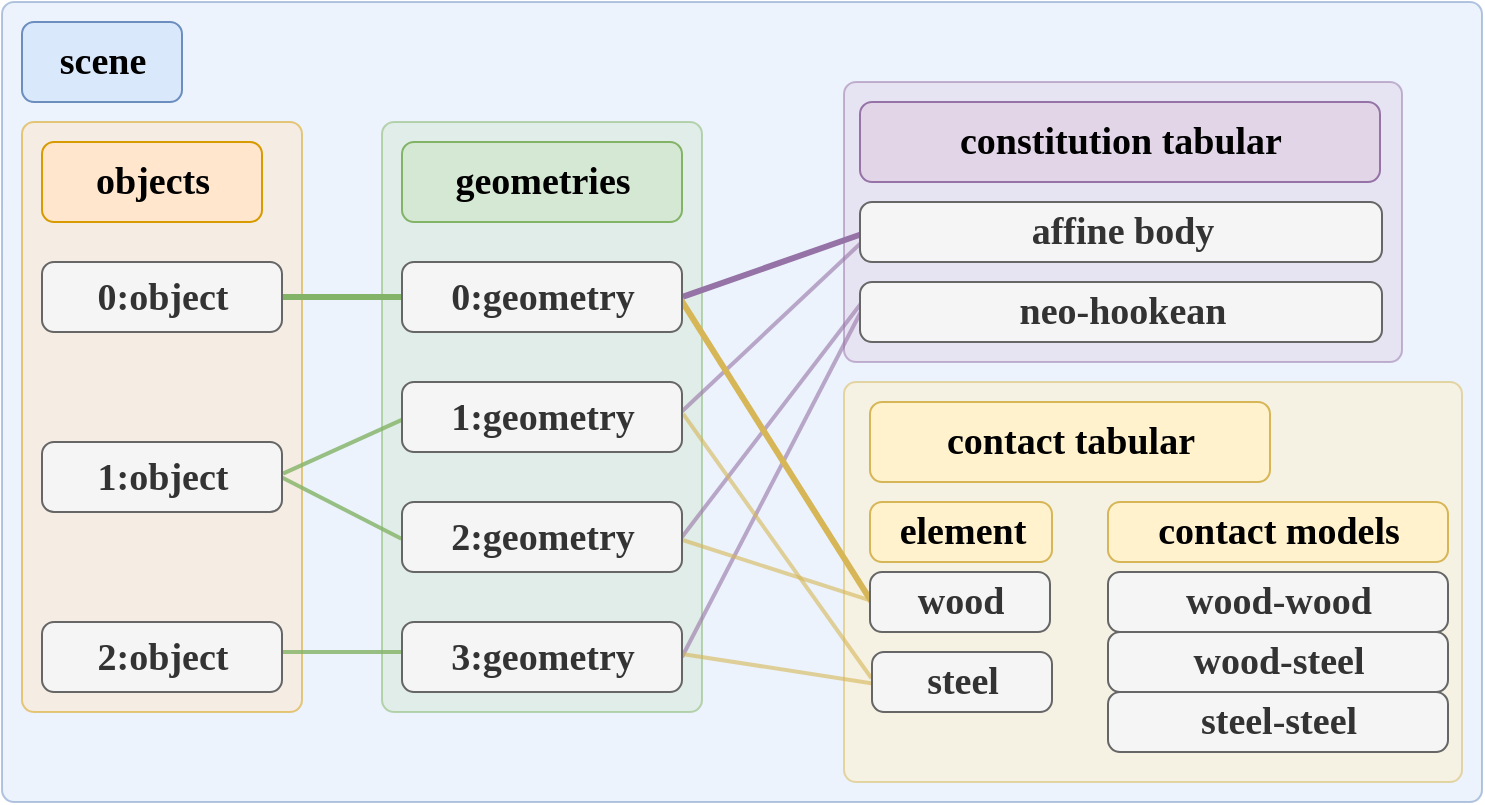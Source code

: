 <mxfile version="24.0.4" type="device">
  <diagram name="第 1 页" id="SAHKPxjK9V1qAOfatdbY">
    <mxGraphModel dx="1621" dy="2765" grid="1" gridSize="10" guides="1" tooltips="1" connect="1" arrows="1" fold="1" page="1" pageScale="1" pageWidth="827" pageHeight="1169" math="0" shadow="0">
      <root>
        <mxCell id="0" />
        <mxCell id="1" parent="0" />
        <mxCell id="b9sYkB1GpHUD2K_iO5PB-35" value="" style="rounded=1;whiteSpace=wrap;html=1;movable=1;resizable=1;rotatable=1;deletable=1;editable=1;locked=0;connectable=1;fillColor=#dae8fc;strokeColor=#6c8ebf;shadow=0;opacity=50;absoluteArcSize=1;arcSize=12;" parent="1" vertex="1">
          <mxGeometry x="-20" y="-210" width="740" height="400" as="geometry" />
        </mxCell>
        <mxCell id="lv3CAIxyMZGmVp8VG3db-56" value="" style="rounded=1;whiteSpace=wrap;html=1;movable=1;resizable=1;rotatable=1;deletable=1;editable=1;locked=0;connectable=1;fillColor=#d5e8d4;strokeColor=#82b366;shadow=0;opacity=50;absoluteArcSize=1;arcSize=12;" parent="1" vertex="1">
          <mxGeometry x="170" y="-150" width="160" height="295" as="geometry" />
        </mxCell>
        <mxCell id="lv3CAIxyMZGmVp8VG3db-7" value="" style="rounded=1;whiteSpace=wrap;html=1;movable=1;resizable=1;rotatable=1;deletable=1;editable=1;locked=0;connectable=1;fillColor=#fff2cc;strokeColor=#d6b656;shadow=0;opacity=50;absoluteArcSize=1;arcSize=12;" parent="1" vertex="1">
          <mxGeometry x="401" y="-20" width="309" height="200" as="geometry" />
        </mxCell>
        <mxCell id="lv3CAIxyMZGmVp8VG3db-6" value="" style="rounded=1;whiteSpace=wrap;html=1;movable=1;resizable=1;rotatable=1;deletable=1;editable=1;locked=0;connectable=1;fillColor=#e1d5e7;strokeColor=#9673a6;shadow=0;opacity=50;absoluteArcSize=1;arcSize=12;" parent="1" vertex="1">
          <mxGeometry x="401" y="-170" width="279" height="140" as="geometry" />
        </mxCell>
        <mxCell id="b9sYkB1GpHUD2K_iO5PB-41" value="" style="rounded=1;whiteSpace=wrap;html=1;movable=1;resizable=1;rotatable=1;deletable=1;editable=1;locked=0;connectable=1;fillColor=#ffe6cc;strokeColor=#d79b00;shadow=0;opacity=50;absoluteArcSize=1;arcSize=12;" parent="1" vertex="1">
          <mxGeometry x="-10" y="-150" width="140" height="295" as="geometry" />
        </mxCell>
        <mxCell id="b9sYkB1GpHUD2K_iO5PB-42" value="&lt;span style=&quot;font-size: 19px;&quot;&gt;&lt;b&gt;&lt;font face=&quot;Lucida Console&quot;&gt;scene&lt;br&gt;&lt;/font&gt;&lt;/b&gt;&lt;/span&gt;" style="text;html=1;align=center;verticalAlign=middle;resizable=0;points=[];autosize=1;strokeColor=#6c8ebf;fillColor=#dae8fc;rounded=1;absoluteArcSize=1;arcSize=12;" parent="1" vertex="1">
          <mxGeometry x="-10" y="-200" width="80" height="40" as="geometry" />
        </mxCell>
        <mxCell id="lv3CAIxyMZGmVp8VG3db-1" value="&lt;span style=&quot;font-size: 19px;&quot;&gt;&lt;b&gt;&lt;font face=&quot;Lucida Console&quot;&gt;constitution tabular&lt;br&gt;&lt;/font&gt;&lt;/b&gt;&lt;/span&gt;" style="text;html=1;align=center;verticalAlign=middle;resizable=0;points=[];autosize=1;strokeColor=#9673a6;fillColor=#e1d5e7;rounded=1;absoluteArcSize=1;arcSize=12;" parent="1" vertex="1">
          <mxGeometry x="409" y="-160" width="260" height="40" as="geometry" />
        </mxCell>
        <mxCell id="lv3CAIxyMZGmVp8VG3db-2" value="&lt;span style=&quot;font-size: 19px;&quot;&gt;&lt;b&gt;&lt;font face=&quot;Lucida Console&quot;&gt;contact tabular&lt;br&gt;&lt;/font&gt;&lt;/b&gt;&lt;/span&gt;" style="text;html=1;align=center;verticalAlign=middle;resizable=0;points=[];autosize=1;strokeColor=#d6b656;fillColor=#fff2cc;rounded=1;absoluteArcSize=1;arcSize=12;" parent="1" vertex="1">
          <mxGeometry x="414" y="-10" width="200" height="40" as="geometry" />
        </mxCell>
        <mxCell id="lv3CAIxyMZGmVp8VG3db-8" value="&lt;span style=&quot;font-size: 19px;&quot;&gt;&lt;b&gt;&lt;font face=&quot;Lucida Console&quot;&gt;wood-wood&lt;br&gt;&lt;/font&gt;&lt;/b&gt;&lt;/span&gt;" style="text;html=1;align=center;verticalAlign=middle;resizable=1;points=[];autosize=0;strokeColor=#666666;fillColor=#f5f5f5;rounded=1;absoluteArcSize=1;arcSize=12;fontColor=#333333;imageAspect=1;" parent="1" vertex="1">
          <mxGeometry x="533" y="75" width="170" height="30" as="geometry" />
        </mxCell>
        <mxCell id="lv3CAIxyMZGmVp8VG3db-9" value="&lt;span style=&quot;font-size: 19px;&quot;&gt;&lt;b&gt;&lt;font face=&quot;Lucida Console&quot;&gt;wood-steel&lt;br&gt;&lt;/font&gt;&lt;/b&gt;&lt;/span&gt;" style="text;html=1;align=center;verticalAlign=middle;resizable=1;points=[];autosize=0;strokeColor=#666666;fillColor=#f5f5f5;rounded=1;absoluteArcSize=1;arcSize=12;fontColor=#333333;" parent="1" vertex="1">
          <mxGeometry x="533" y="105" width="170" height="30" as="geometry" />
        </mxCell>
        <mxCell id="lv3CAIxyMZGmVp8VG3db-10" value="&lt;span style=&quot;font-size: 19px;&quot;&gt;&lt;b&gt;&lt;font face=&quot;Lucida Console&quot;&gt;steel-steel&lt;br&gt;&lt;/font&gt;&lt;/b&gt;&lt;/span&gt;" style="text;html=1;align=center;verticalAlign=middle;resizable=1;points=[];autosize=0;strokeColor=#666666;fillColor=#f5f5f5;rounded=1;absoluteArcSize=1;arcSize=12;fontColor=#333333;" parent="1" vertex="1">
          <mxGeometry x="533" y="135" width="170" height="30" as="geometry" />
        </mxCell>
        <mxCell id="lv3CAIxyMZGmVp8VG3db-41" value="&lt;span style=&quot;font-size: 19px;&quot;&gt;&lt;b&gt;&lt;font face=&quot;Lucida Console&quot;&gt;element&lt;br&gt;&lt;/font&gt;&lt;/b&gt;&lt;/span&gt;" style="text;html=1;align=center;verticalAlign=middle;resizable=1;points=[];autosize=0;strokeColor=#d6b656;fillColor=#fff2cc;rounded=1;absoluteArcSize=1;arcSize=12;" parent="1" vertex="1">
          <mxGeometry x="414" y="40" width="91" height="30" as="geometry" />
        </mxCell>
        <mxCell id="lv3CAIxyMZGmVp8VG3db-42" value="&lt;span style=&quot;font-size: 19px;&quot;&gt;&lt;b&gt;&lt;font face=&quot;Lucida Console&quot;&gt;contact models&lt;br&gt;&lt;/font&gt;&lt;/b&gt;&lt;/span&gt;" style="text;html=1;align=center;verticalAlign=middle;resizable=1;points=[];autosize=0;strokeColor=#d6b656;fillColor=#fff2cc;rounded=1;absoluteArcSize=1;arcSize=12;" parent="1" vertex="1">
          <mxGeometry x="533" y="40" width="170" height="30" as="geometry" />
        </mxCell>
        <mxCell id="lv3CAIxyMZGmVp8VG3db-44" style="rounded=0;orthogonalLoop=1;jettySize=auto;html=1;fillColor=#e1d5e7;strokeColor=#9673a6;strokeWidth=3;endArrow=none;endFill=0;startArrow=none;startFill=0;endSize=9;startSize=9;exitX=0.994;exitY=0.509;exitDx=0;exitDy=0;exitPerimeter=0;" parent="1" source="b9sYkB1GpHUD2K_iO5PB-46" edge="1">
          <mxGeometry relative="1" as="geometry">
            <mxPoint x="410" y="-94" as="targetPoint" />
          </mxGeometry>
        </mxCell>
        <mxCell id="lv3CAIxyMZGmVp8VG3db-50" style="rounded=0;orthogonalLoop=1;jettySize=auto;html=1;fillColor=#e1d5e7;strokeColor=#9673a6;strokeWidth=2;endArrow=none;endFill=0;startArrow=none;startFill=0;endSize=9;startSize=9;exitX=1;exitY=0.5;exitDx=0;exitDy=0;exitPerimeter=0;entryX=0.003;entryY=0.347;entryDx=0;entryDy=0;entryPerimeter=0;opacity=60;" parent="1" source="b9sYkB1GpHUD2K_iO5PB-49" target="lv3CAIxyMZGmVp8VG3db-4" edge="1">
          <mxGeometry relative="1" as="geometry">
            <mxPoint x="328" y="-41" as="sourcePoint" />
            <mxPoint x="419" y="-43" as="targetPoint" />
          </mxGeometry>
        </mxCell>
        <mxCell id="lv3CAIxyMZGmVp8VG3db-51" style="rounded=0;orthogonalLoop=1;jettySize=auto;html=1;fillColor=#e1d5e7;strokeColor=#9673a6;strokeWidth=2;endArrow=none;endFill=0;startArrow=none;startFill=0;endSize=9;startSize=9;exitX=1;exitY=0.5;exitDx=0;exitDy=0;exitPerimeter=0;entryX=0.002;entryY=0.491;entryDx=0;entryDy=0;entryPerimeter=0;opacity=60;" parent="1" source="b9sYkB1GpHUD2K_iO5PB-37" target="lv3CAIxyMZGmVp8VG3db-4" edge="1">
          <mxGeometry relative="1" as="geometry">
            <mxPoint x="330" y="20" as="sourcePoint" />
            <mxPoint x="420" y="-86" as="targetPoint" />
          </mxGeometry>
        </mxCell>
        <mxCell id="lv3CAIxyMZGmVp8VG3db-47" style="rounded=0;orthogonalLoop=1;jettySize=auto;html=1;fillColor=#e1d5e7;strokeColor=#9673a6;strokeWidth=2;endArrow=none;endFill=0;startArrow=none;startFill=0;endSize=9;startSize=9;exitX=0.986;exitY=0.471;exitDx=0;exitDy=0;exitPerimeter=0;opacity=60;" parent="1" source="b9sYkB1GpHUD2K_iO5PB-47" edge="1">
          <mxGeometry relative="1" as="geometry">
            <mxPoint x="328" y="-100" as="sourcePoint" />
            <mxPoint x="410" y="-90" as="targetPoint" />
          </mxGeometry>
        </mxCell>
        <mxCell id="lv3CAIxyMZGmVp8VG3db-52" style="rounded=0;orthogonalLoop=1;jettySize=auto;html=1;fillColor=#fff2cc;strokeColor=#d6b656;strokeWidth=3;endArrow=none;endFill=0;startArrow=none;startFill=0;endSize=9;startSize=9;exitX=0.986;exitY=0.474;exitDx=0;exitDy=0;exitPerimeter=0;entryX=0.026;entryY=0.577;entryDx=0;entryDy=0;entryPerimeter=0;" parent="1" source="b9sYkB1GpHUD2K_iO5PB-46" target="lv3CAIxyMZGmVp8VG3db-39" edge="1">
          <mxGeometry relative="1" as="geometry">
            <mxPoint x="320" y="-110" as="sourcePoint" />
            <mxPoint x="420" y="-84" as="targetPoint" />
          </mxGeometry>
        </mxCell>
        <mxCell id="lv3CAIxyMZGmVp8VG3db-53" style="rounded=0;orthogonalLoop=1;jettySize=auto;html=1;fillColor=#fff2cc;strokeColor=#d6b656;strokeWidth=2;endArrow=none;endFill=0;startArrow=none;startFill=0;endSize=9;startSize=9;entryX=-0.003;entryY=0.437;entryDx=0;entryDy=0;entryPerimeter=0;opacity=60;exitX=1.004;exitY=0.456;exitDx=0;exitDy=0;exitPerimeter=0;" parent="1" source="b9sYkB1GpHUD2K_iO5PB-47" target="lv3CAIxyMZGmVp8VG3db-40" edge="1">
          <mxGeometry relative="1" as="geometry">
            <mxPoint x="320" y="-50" as="sourcePoint" />
            <mxPoint x="422" y="24" as="targetPoint" />
          </mxGeometry>
        </mxCell>
        <mxCell id="lv3CAIxyMZGmVp8VG3db-54" style="rounded=0;orthogonalLoop=1;jettySize=auto;html=1;fillColor=#fff2cc;strokeColor=#d6b656;strokeWidth=2;endArrow=none;endFill=0;startArrow=none;startFill=0;endSize=9;startSize=9;exitX=0.988;exitY=0.525;exitDx=0;exitDy=0;exitPerimeter=0;opacity=60;entryX=0.009;entryY=0.482;entryDx=0;entryDy=0;entryPerimeter=0;" parent="1" source="b9sYkB1GpHUD2K_iO5PB-49" target="lv3CAIxyMZGmVp8VG3db-39" edge="1">
          <mxGeometry relative="1" as="geometry">
            <mxPoint x="330" y="-40" as="sourcePoint" />
            <mxPoint x="422" y="73" as="targetPoint" />
          </mxGeometry>
        </mxCell>
        <mxCell id="lv3CAIxyMZGmVp8VG3db-55" style="rounded=0;orthogonalLoop=1;jettySize=auto;html=1;fillColor=#fff2cc;strokeColor=#d6b656;strokeWidth=2;endArrow=none;endFill=0;startArrow=none;startFill=0;endSize=9;startSize=9;entryX=0.013;entryY=0.528;entryDx=0;entryDy=0;entryPerimeter=0;opacity=60;exitX=1;exitY=0.456;exitDx=0;exitDy=0;exitPerimeter=0;" parent="1" source="b9sYkB1GpHUD2K_iO5PB-37" target="lv3CAIxyMZGmVp8VG3db-40" edge="1">
          <mxGeometry relative="1" as="geometry">
            <mxPoint x="330" y="-40" as="sourcePoint" />
            <mxPoint x="422" y="73" as="targetPoint" />
          </mxGeometry>
        </mxCell>
        <mxCell id="lv3CAIxyMZGmVp8VG3db-57" style="rounded=0;orthogonalLoop=1;jettySize=auto;html=1;fillColor=#d5e8d4;strokeColor=#82b366;strokeWidth=3;endArrow=none;endFill=0;startArrow=none;startFill=0;endSize=9;startSize=9;" parent="1" source="b9sYkB1GpHUD2K_iO5PB-43" target="b9sYkB1GpHUD2K_iO5PB-46" edge="1">
          <mxGeometry relative="1" as="geometry">
            <mxPoint x="189" y="-255" as="sourcePoint" />
            <mxPoint x="311" y="-135" as="targetPoint" />
          </mxGeometry>
        </mxCell>
        <mxCell id="lv3CAIxyMZGmVp8VG3db-58" style="rounded=0;orthogonalLoop=1;jettySize=auto;html=1;fillColor=#d5e8d4;strokeColor=#82b366;strokeWidth=2;endArrow=none;endFill=0;startArrow=none;startFill=0;endSize=9;startSize=9;opacity=80;entryX=0.019;entryY=0.505;entryDx=0;entryDy=0;entryPerimeter=0;exitX=1.004;exitY=0.452;exitDx=0;exitDy=0;exitPerimeter=0;" parent="1" source="b9sYkB1GpHUD2K_iO5PB-44" target="b9sYkB1GpHUD2K_iO5PB-47" edge="1">
          <mxGeometry relative="1" as="geometry">
            <mxPoint x="328" y="4" as="sourcePoint" />
            <mxPoint x="420" y="-35" as="targetPoint" />
          </mxGeometry>
        </mxCell>
        <mxCell id="lv3CAIxyMZGmVp8VG3db-59" style="rounded=0;orthogonalLoop=1;jettySize=auto;html=1;fillColor=#d5e8d4;strokeColor=#82b366;strokeWidth=2;endArrow=none;endFill=0;startArrow=none;startFill=0;endSize=9;startSize=9;opacity=80;exitX=1;exitY=0.507;exitDx=0;exitDy=0;exitPerimeter=0;entryX=-0.002;entryY=0.525;entryDx=0;entryDy=0;entryPerimeter=0;" parent="1" source="b9sYkB1GpHUD2K_iO5PB-44" target="b9sYkB1GpHUD2K_iO5PB-49" edge="1">
          <mxGeometry relative="1" as="geometry">
            <mxPoint x="130" y="5" as="sourcePoint" />
            <mxPoint x="190" y="5" as="targetPoint" />
          </mxGeometry>
        </mxCell>
        <mxCell id="lv3CAIxyMZGmVp8VG3db-60" style="rounded=0;orthogonalLoop=1;jettySize=auto;html=1;fillColor=#d5e8d4;strokeColor=#82b366;strokeWidth=2;endArrow=none;endFill=0;startArrow=none;startFill=0;endSize=9;startSize=9;opacity=80;" parent="1" edge="1">
          <mxGeometry relative="1" as="geometry">
            <mxPoint x="120" y="115" as="sourcePoint" />
            <mxPoint x="180" y="115" as="targetPoint" />
          </mxGeometry>
        </mxCell>
        <mxCell id="lv3CAIxyMZGmVp8VG3db-39" value="&lt;span style=&quot;font-size: 19px;&quot;&gt;&lt;b&gt;&lt;font face=&quot;Lucida Console&quot;&gt;wood&lt;br&gt;&lt;/font&gt;&lt;/b&gt;&lt;/span&gt;" style="text;html=1;align=center;verticalAlign=middle;resizable=1;points=[];autosize=0;strokeColor=#666666;fillColor=#f5f5f5;rounded=1;absoluteArcSize=1;arcSize=12;fontColor=#333333;imageAspect=1;" parent="1" vertex="1">
          <mxGeometry x="414" y="75" width="90" height="30" as="geometry" />
        </mxCell>
        <mxCell id="lv3CAIxyMZGmVp8VG3db-3" value="&lt;span style=&quot;font-size: 19px;&quot;&gt;&lt;b&gt;&lt;font face=&quot;Lucida Console&quot;&gt;affine body&lt;br&gt;&lt;/font&gt;&lt;/b&gt;&lt;/span&gt;" style="text;html=1;align=center;verticalAlign=middle;resizable=1;points=[];autosize=0;strokeColor=#666666;fillColor=#f5f5f5;rounded=1;absoluteArcSize=1;arcSize=12;fontColor=#333333;" parent="1" vertex="1">
          <mxGeometry x="409" y="-110" width="261" height="30" as="geometry" />
        </mxCell>
        <mxCell id="lv3CAIxyMZGmVp8VG3db-4" value="&lt;span style=&quot;font-size: 19px;&quot;&gt;&lt;b&gt;&lt;font face=&quot;Lucida Console&quot;&gt;neo-hookean&lt;br&gt;&lt;/font&gt;&lt;/b&gt;&lt;/span&gt;" style="text;html=1;align=center;verticalAlign=middle;resizable=1;points=[];autosize=0;strokeColor=#666666;fillColor=#f5f5f5;rounded=1;absoluteArcSize=1;arcSize=12;fontColor=#333333;" parent="1" vertex="1">
          <mxGeometry x="409" y="-70" width="261" height="30" as="geometry" />
        </mxCell>
        <mxCell id="lv3CAIxyMZGmVp8VG3db-40" value="&lt;span style=&quot;font-size: 19px;&quot;&gt;&lt;b&gt;&lt;font face=&quot;Lucida Console&quot;&gt;steel&lt;br&gt;&lt;/font&gt;&lt;/b&gt;&lt;/span&gt;" style="text;html=1;align=center;verticalAlign=middle;resizable=1;points=[];autosize=0;strokeColor=#666666;fillColor=#f5f5f5;rounded=1;absoluteArcSize=1;arcSize=12;fontColor=#333333;imageAspect=1;" parent="1" vertex="1">
          <mxGeometry x="415" y="115" width="90" height="30" as="geometry" />
        </mxCell>
        <mxCell id="b9sYkB1GpHUD2K_iO5PB-37" value="&lt;span style=&quot;font-size: 19px;&quot;&gt;&lt;b&gt;&lt;font face=&quot;Lucida Console&quot;&gt;3:geometry&lt;br&gt;&lt;/font&gt;&lt;/b&gt;&lt;/span&gt;" style="text;html=1;align=center;verticalAlign=middle;resizable=1;points=[];autosize=0;strokeColor=#666666;fillColor=#f5f5f5;rounded=1;absoluteArcSize=1;arcSize=12;fontColor=#333333;" parent="1" vertex="1">
          <mxGeometry x="180" y="100" width="140" height="35" as="geometry" />
        </mxCell>
        <mxCell id="b9sYkB1GpHUD2K_iO5PB-43" value="&lt;span style=&quot;font-size: 19px;&quot;&gt;&lt;b&gt;&lt;font face=&quot;Lucida Console&quot;&gt;0:object&lt;br&gt;&lt;/font&gt;&lt;/b&gt;&lt;/span&gt;" style="text;html=1;align=center;verticalAlign=middle;resizable=1;points=[];autosize=0;strokeColor=#666666;fillColor=#f5f5f5;rounded=1;absoluteArcSize=1;arcSize=12;fontColor=#333333;" parent="1" vertex="1">
          <mxGeometry y="-80" width="120" height="35" as="geometry" />
        </mxCell>
        <mxCell id="b9sYkB1GpHUD2K_iO5PB-44" value="&lt;span style=&quot;font-size: 19px;&quot;&gt;&lt;b&gt;&lt;font face=&quot;Lucida Console&quot;&gt;1:object&lt;br&gt;&lt;/font&gt;&lt;/b&gt;&lt;/span&gt;" style="text;html=1;align=center;verticalAlign=middle;resizable=1;points=[];autosize=0;strokeColor=#666666;fillColor=#f5f5f5;rounded=1;absoluteArcSize=1;arcSize=12;fontColor=#333333;" parent="1" vertex="1">
          <mxGeometry y="10" width="120" height="35" as="geometry" />
        </mxCell>
        <mxCell id="b9sYkB1GpHUD2K_iO5PB-47" value="&lt;span style=&quot;font-size: 19px;&quot;&gt;&lt;b&gt;&lt;font face=&quot;Lucida Console&quot;&gt;1:geometry&lt;br&gt;&lt;/font&gt;&lt;/b&gt;&lt;/span&gt;" style="text;html=1;align=center;verticalAlign=middle;resizable=1;points=[];autosize=0;strokeColor=#666666;fillColor=#f5f5f5;rounded=1;absoluteArcSize=1;arcSize=12;fontColor=#333333;" parent="1" vertex="1">
          <mxGeometry x="180" y="-20" width="140" height="35" as="geometry" />
        </mxCell>
        <mxCell id="b9sYkB1GpHUD2K_iO5PB-48" value="&lt;span style=&quot;font-size: 19px;&quot;&gt;&lt;b&gt;&lt;font face=&quot;Lucida Console&quot;&gt;2:object&lt;br&gt;&lt;/font&gt;&lt;/b&gt;&lt;/span&gt;" style="text;html=1;align=center;verticalAlign=middle;resizable=1;points=[];autosize=0;strokeColor=#666666;fillColor=#f5f5f5;rounded=1;absoluteArcSize=1;arcSize=12;fontColor=#333333;" parent="1" vertex="1">
          <mxGeometry y="100" width="120" height="35" as="geometry" />
        </mxCell>
        <mxCell id="b9sYkB1GpHUD2K_iO5PB-49" value="&lt;span style=&quot;font-size: 19px;&quot;&gt;&lt;b&gt;&lt;font face=&quot;Lucida Console&quot;&gt;2:geometry&lt;br&gt;&lt;/font&gt;&lt;/b&gt;&lt;/span&gt;" style="text;html=1;align=center;verticalAlign=middle;resizable=1;points=[];autosize=0;strokeColor=#666666;fillColor=#f5f5f5;rounded=1;absoluteArcSize=1;arcSize=12;fontColor=#333333;" parent="1" vertex="1">
          <mxGeometry x="180" y="40" width="140" height="35" as="geometry" />
        </mxCell>
        <mxCell id="b9sYkB1GpHUD2K_iO5PB-46" value="&lt;span style=&quot;font-size: 19px;&quot;&gt;&lt;b&gt;&lt;font face=&quot;Lucida Console&quot;&gt;0:geometry&lt;br&gt;&lt;/font&gt;&lt;/b&gt;&lt;/span&gt;" style="text;html=1;align=center;verticalAlign=middle;resizable=1;points=[];autosize=0;strokeColor=#666666;fillColor=#f5f5f5;rounded=1;absoluteArcSize=1;arcSize=12;fontColor=#333333;" parent="1" vertex="1">
          <mxGeometry x="180" y="-80" width="140" height="35" as="geometry" />
        </mxCell>
        <mxCell id="lv3CAIxyMZGmVp8VG3db-61" value="&lt;span style=&quot;font-size: 19px;&quot;&gt;&lt;b&gt;&lt;font face=&quot;Lucida Console&quot;&gt;objects&lt;br&gt;&lt;/font&gt;&lt;/b&gt;&lt;/span&gt;" style="text;html=1;align=center;verticalAlign=middle;resizable=0;points=[];autosize=1;strokeColor=#d79b00;fillColor=#ffe6cc;rounded=1;absoluteArcSize=1;arcSize=12;" parent="1" vertex="1">
          <mxGeometry y="-140" width="110" height="40" as="geometry" />
        </mxCell>
        <mxCell id="lv3CAIxyMZGmVp8VG3db-62" value="&lt;span style=&quot;font-size: 19px;&quot;&gt;&lt;b&gt;&lt;font face=&quot;Lucida Console&quot;&gt;geometries&lt;br&gt;&lt;/font&gt;&lt;/b&gt;&lt;/span&gt;" style="text;html=1;align=center;verticalAlign=middle;resizable=0;points=[];autosize=1;strokeColor=#82b366;fillColor=#d5e8d4;rounded=1;absoluteArcSize=1;arcSize=12;" parent="1" vertex="1">
          <mxGeometry x="180" y="-140" width="140" height="40" as="geometry" />
        </mxCell>
      </root>
    </mxGraphModel>
  </diagram>
</mxfile>
